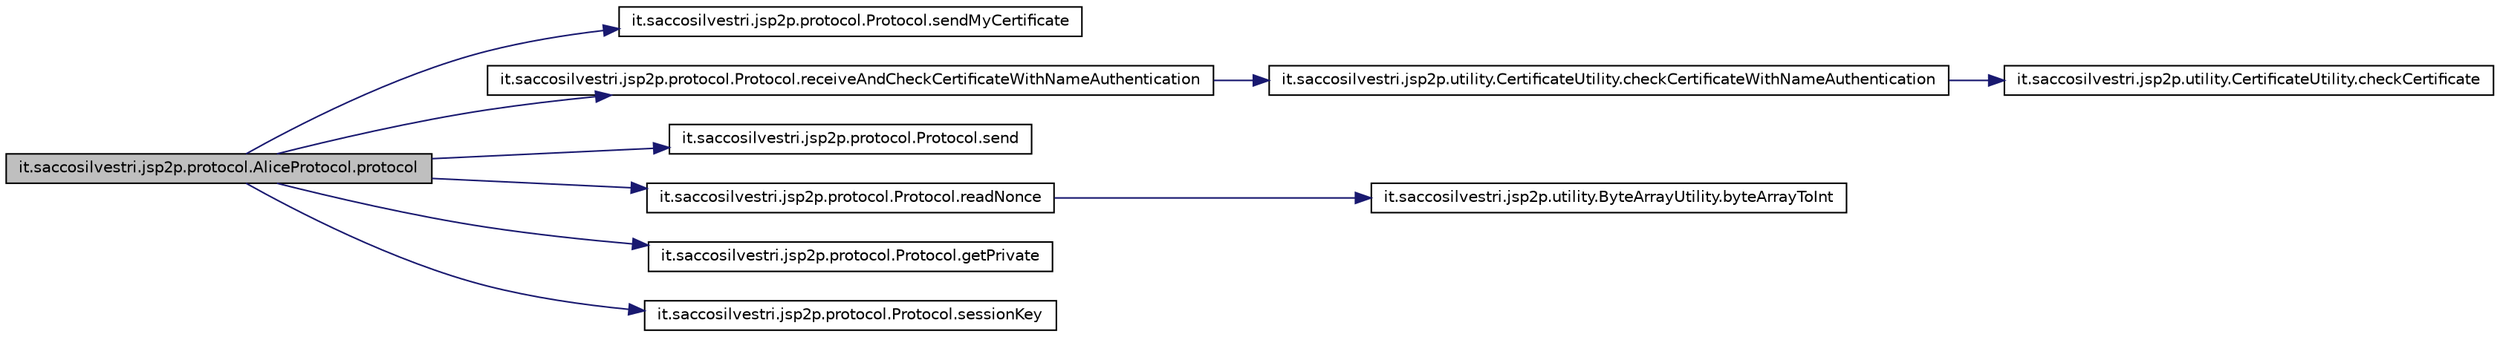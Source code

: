 digraph G
{
  edge [fontname="Helvetica",fontsize="10",labelfontname="Helvetica",labelfontsize="10"];
  node [fontname="Helvetica",fontsize="10",shape=record];
  rankdir="LR";
  Node1 [label="it.saccosilvestri.jsp2p.protocol.AliceProtocol.protocol",height=0.2,width=0.4,color="black", fillcolor="grey75", style="filled" fontcolor="black"];
  Node1 -> Node2 [color="midnightblue",fontsize="10",style="solid"];
  Node2 [label="it.saccosilvestri.jsp2p.protocol.Protocol.sendMyCertificate",height=0.2,width=0.4,color="black", fillcolor="white", style="filled",URL="$classit_1_1saccosilvestri_1_1jsp2p_1_1protocol_1_1_protocol.html#a6422be451c4fbb04daf3a9095b602983",tooltip="Invia il certificato del peer."];
  Node1 -> Node3 [color="midnightblue",fontsize="10",style="solid"];
  Node3 [label="it.saccosilvestri.jsp2p.protocol.Protocol.receiveAndCheckCertificateWithNameAuthentication",height=0.2,width=0.4,color="black", fillcolor="white", style="filled",URL="$classit_1_1saccosilvestri_1_1jsp2p_1_1protocol_1_1_protocol.html#a885c549e3b4144c1e8b3bb0d625ab470",tooltip="Riceve un certificato e ne controlla validita&#39; e scadenza."];
  Node3 -> Node4 [color="midnightblue",fontsize="10",style="solid"];
  Node4 [label="it.saccosilvestri.jsp2p.utility.CertificateUtility.checkCertificateWithNameAuthentication",height=0.2,width=0.4,color="black", fillcolor="white", style="filled",URL="$classit_1_1saccosilvestri_1_1jsp2p_1_1utility_1_1_certificate_utility.html#ae9125e02718ab76b0018b216f918a001",tooltip="Controlla validita&#39; e scandenza del certificato."];
  Node4 -> Node5 [color="midnightblue",fontsize="10",style="solid"];
  Node5 [label="it.saccosilvestri.jsp2p.utility.CertificateUtility.checkCertificate",height=0.2,width=0.4,color="black", fillcolor="white", style="filled",URL="$classit_1_1saccosilvestri_1_1jsp2p_1_1utility_1_1_certificate_utility.html#aab387b79ca2c81278dd91c33fd4419cf",tooltip="Controlla validita&#39; e scandenza del certificato."];
  Node1 -> Node6 [color="midnightblue",fontsize="10",style="solid"];
  Node6 [label="it.saccosilvestri.jsp2p.protocol.Protocol.send",height=0.2,width=0.4,color="black", fillcolor="white", style="filled",URL="$classit_1_1saccosilvestri_1_1jsp2p_1_1protocol_1_1_protocol.html#aa3b2ceec3724182847671516bdcff638",tooltip="Invia un array di byte."];
  Node1 -> Node7 [color="midnightblue",fontsize="10",style="solid"];
  Node7 [label="it.saccosilvestri.jsp2p.protocol.Protocol.readNonce",height=0.2,width=0.4,color="black", fillcolor="white", style="filled",URL="$classit_1_1saccosilvestri_1_1jsp2p_1_1protocol_1_1_protocol.html#a29c231a6d7e79cf496e3f7f20cbdcbf3",tooltip="Legge un nonce."];
  Node7 -> Node8 [color="midnightblue",fontsize="10",style="solid"];
  Node8 [label="it.saccosilvestri.jsp2p.utility.ByteArrayUtility.byteArrayToInt",height=0.2,width=0.4,color="black", fillcolor="white", style="filled",URL="$classit_1_1saccosilvestri_1_1jsp2p_1_1utility_1_1_byte_array_utility.html#a595f511cfd7faf60b35a75c1900a9e2d",tooltip="Converte un array di byte nell&#39;intero corrispondente."];
  Node1 -> Node9 [color="midnightblue",fontsize="10",style="solid"];
  Node9 [label="it.saccosilvestri.jsp2p.protocol.Protocol.getPrivate",height=0.2,width=0.4,color="black", fillcolor="white", style="filled",URL="$classit_1_1saccosilvestri_1_1jsp2p_1_1protocol_1_1_protocol.html#ac851b36e727125969fce606dfc047f23"];
  Node1 -> Node10 [color="midnightblue",fontsize="10",style="solid"];
  Node10 [label="it.saccosilvestri.jsp2p.protocol.Protocol.sessionKey",height=0.2,width=0.4,color="black", fillcolor="white", style="filled",URL="$classit_1_1saccosilvestri_1_1jsp2p_1_1protocol_1_1_protocol.html#a3fe429bdbe79c9b734d578071727cdfb",tooltip="Genera la chiave di sessione &quot;mescolando&quot; nonceA e nonceB."];
}
